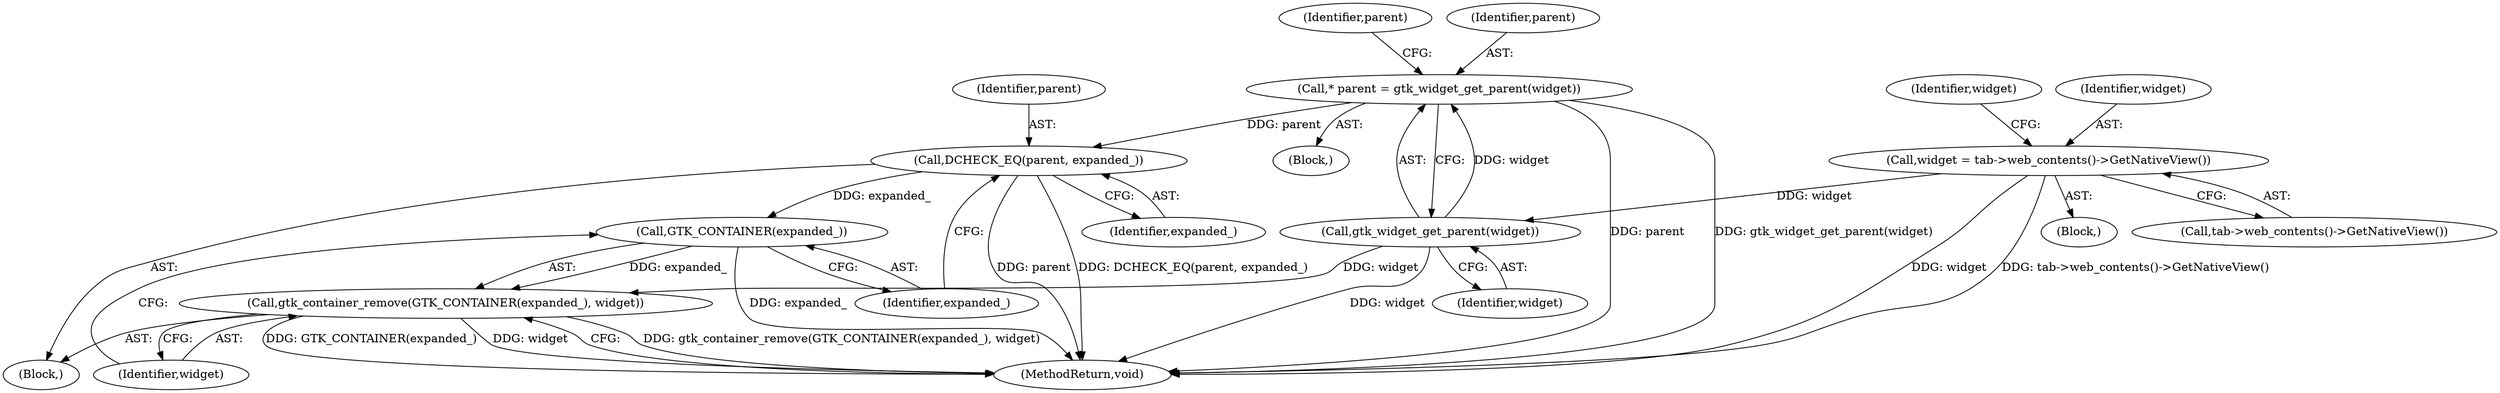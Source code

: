 digraph "1_Chrome_e89cfcb9090e8c98129ae9160c513f504db74599_10@pointer" {
"1000118" [label="(Call,DCHECK_EQ(parent, expanded_))"];
"1000111" [label="(Call,* parent = gtk_widget_get_parent(widget))"];
"1000113" [label="(Call,gtk_widget_get_parent(widget))"];
"1000104" [label="(Call,widget = tab->web_contents()->GetNativeView())"];
"1000122" [label="(Call,GTK_CONTAINER(expanded_))"];
"1000121" [label="(Call,gtk_container_remove(GTK_CONTAINER(expanded_), widget))"];
"1000122" [label="(Call,GTK_CONTAINER(expanded_))"];
"1000119" [label="(Identifier,parent)"];
"1000108" [label="(Identifier,widget)"];
"1000114" [label="(Identifier,widget)"];
"1000104" [label="(Call,widget = tab->web_contents()->GetNativeView())"];
"1000105" [label="(Identifier,widget)"];
"1000121" [label="(Call,gtk_container_remove(GTK_CONTAINER(expanded_), widget))"];
"1000109" [label="(Block,)"];
"1000120" [label="(Identifier,expanded_)"];
"1000125" [label="(MethodReturn,void)"];
"1000116" [label="(Identifier,parent)"];
"1000102" [label="(Block,)"];
"1000111" [label="(Call,* parent = gtk_widget_get_parent(widget))"];
"1000106" [label="(Call,tab->web_contents()->GetNativeView())"];
"1000118" [label="(Call,DCHECK_EQ(parent, expanded_))"];
"1000113" [label="(Call,gtk_widget_get_parent(widget))"];
"1000123" [label="(Identifier,expanded_)"];
"1000112" [label="(Identifier,parent)"];
"1000124" [label="(Identifier,widget)"];
"1000117" [label="(Block,)"];
"1000118" -> "1000117"  [label="AST: "];
"1000118" -> "1000120"  [label="CFG: "];
"1000119" -> "1000118"  [label="AST: "];
"1000120" -> "1000118"  [label="AST: "];
"1000123" -> "1000118"  [label="CFG: "];
"1000118" -> "1000125"  [label="DDG: DCHECK_EQ(parent, expanded_)"];
"1000118" -> "1000125"  [label="DDG: parent"];
"1000111" -> "1000118"  [label="DDG: parent"];
"1000118" -> "1000122"  [label="DDG: expanded_"];
"1000111" -> "1000109"  [label="AST: "];
"1000111" -> "1000113"  [label="CFG: "];
"1000112" -> "1000111"  [label="AST: "];
"1000113" -> "1000111"  [label="AST: "];
"1000116" -> "1000111"  [label="CFG: "];
"1000111" -> "1000125"  [label="DDG: parent"];
"1000111" -> "1000125"  [label="DDG: gtk_widget_get_parent(widget)"];
"1000113" -> "1000111"  [label="DDG: widget"];
"1000113" -> "1000114"  [label="CFG: "];
"1000114" -> "1000113"  [label="AST: "];
"1000113" -> "1000125"  [label="DDG: widget"];
"1000104" -> "1000113"  [label="DDG: widget"];
"1000113" -> "1000121"  [label="DDG: widget"];
"1000104" -> "1000102"  [label="AST: "];
"1000104" -> "1000106"  [label="CFG: "];
"1000105" -> "1000104"  [label="AST: "];
"1000106" -> "1000104"  [label="AST: "];
"1000108" -> "1000104"  [label="CFG: "];
"1000104" -> "1000125"  [label="DDG: widget"];
"1000104" -> "1000125"  [label="DDG: tab->web_contents()->GetNativeView()"];
"1000122" -> "1000121"  [label="AST: "];
"1000122" -> "1000123"  [label="CFG: "];
"1000123" -> "1000122"  [label="AST: "];
"1000124" -> "1000122"  [label="CFG: "];
"1000122" -> "1000125"  [label="DDG: expanded_"];
"1000122" -> "1000121"  [label="DDG: expanded_"];
"1000121" -> "1000117"  [label="AST: "];
"1000121" -> "1000124"  [label="CFG: "];
"1000124" -> "1000121"  [label="AST: "];
"1000125" -> "1000121"  [label="CFG: "];
"1000121" -> "1000125"  [label="DDG: gtk_container_remove(GTK_CONTAINER(expanded_), widget)"];
"1000121" -> "1000125"  [label="DDG: GTK_CONTAINER(expanded_)"];
"1000121" -> "1000125"  [label="DDG: widget"];
}
